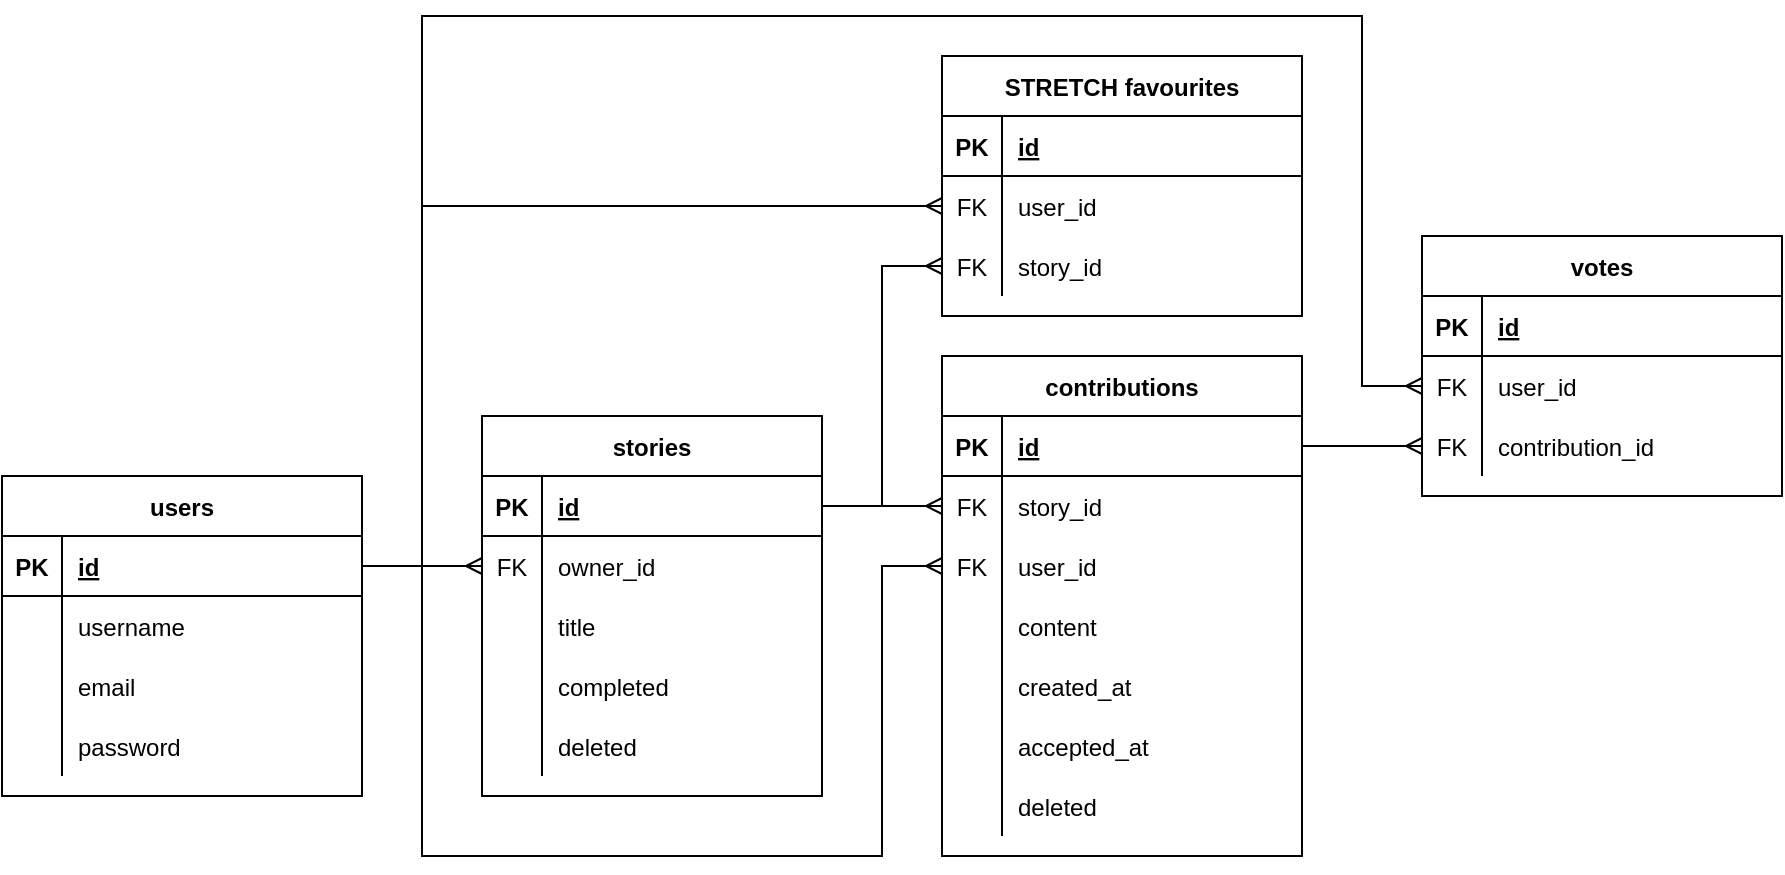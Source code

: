 <mxfile version="13.6.2" type="device"><diagram id="e2hzRdxFY9oOMqWA92Y7" name="Page-1"><mxGraphModel dx="1113" dy="1941" grid="1" gridSize="10" guides="1" tooltips="1" connect="1" arrows="1" fold="1" page="1" pageScale="1" pageWidth="850" pageHeight="1100" math="0" shadow="0"><root><mxCell id="0"/><mxCell id="1" parent="0"/><mxCell id="OnnfBjXGc6DEA2GhxtUU-66" style="edgeStyle=orthogonalEdgeStyle;rounded=0;orthogonalLoop=1;jettySize=auto;html=1;entryX=0;entryY=0.5;entryDx=0;entryDy=0;endArrow=ERmany;endFill=0;exitX=1;exitY=0.5;exitDx=0;exitDy=0;" edge="1" parent="1" source="OnnfBjXGc6DEA2GhxtUU-29" target="OnnfBjXGc6DEA2GhxtUU-8"><mxGeometry relative="1" as="geometry"><mxPoint x="10" y="275" as="sourcePoint"/><Array as="points"/></mxGeometry></mxCell><mxCell id="OnnfBjXGc6DEA2GhxtUU-82" style="edgeStyle=orthogonalEdgeStyle;rounded=0;orthogonalLoop=1;jettySize=auto;html=1;exitX=1;exitY=0.5;exitDx=0;exitDy=0;endArrow=ERmany;endFill=0;entryX=0;entryY=0.5;entryDx=0;entryDy=0;" edge="1" parent="1" source="OnnfBjXGc6DEA2GhxtUU-2" target="OnnfBjXGc6DEA2GhxtUU-54"><mxGeometry relative="1" as="geometry"><Array as="points"><mxPoint x="310" y="245"/><mxPoint x="310" y="245"/></Array></mxGeometry></mxCell><mxCell id="OnnfBjXGc6DEA2GhxtUU-83" style="edgeStyle=orthogonalEdgeStyle;rounded=0;orthogonalLoop=1;jettySize=auto;html=1;endArrow=ERmany;endFill=0;entryX=0;entryY=0.5;entryDx=0;entryDy=0;exitX=1;exitY=0.5;exitDx=0;exitDy=0;" edge="1" parent="1" source="OnnfBjXGc6DEA2GhxtUU-29" target="OnnfBjXGc6DEA2GhxtUU-19"><mxGeometry relative="1" as="geometry"><mxPoint x="300" y="280" as="targetPoint"/><mxPoint x="50" y="275" as="sourcePoint"/><Array as="points"><mxPoint x="90" y="275"/><mxPoint x="90"/><mxPoint x="560"/><mxPoint x="560" y="185"/></Array></mxGeometry></mxCell><mxCell id="OnnfBjXGc6DEA2GhxtUU-84" style="edgeStyle=orthogonalEdgeStyle;rounded=0;orthogonalLoop=1;jettySize=auto;html=1;entryX=0;entryY=0.5;entryDx=0;entryDy=0;endArrow=ERmany;endFill=0;exitX=1;exitY=0.5;exitDx=0;exitDy=0;" edge="1" parent="1" source="OnnfBjXGc6DEA2GhxtUU-29" target="OnnfBjXGc6DEA2GhxtUU-45"><mxGeometry relative="1" as="geometry"><mxPoint x="60" y="275" as="sourcePoint"/><Array as="points"><mxPoint x="90" y="275"/><mxPoint x="90" y="420"/><mxPoint x="320" y="420"/><mxPoint x="320" y="275"/></Array></mxGeometry></mxCell><mxCell id="OnnfBjXGc6DEA2GhxtUU-41" value="contributions" style="shape=table;startSize=30;container=1;collapsible=1;childLayout=tableLayout;fixedRows=1;rowLines=0;fontStyle=1;align=center;resizeLast=1;" vertex="1" parent="1"><mxGeometry x="350" y="170" width="180" height="250" as="geometry"/></mxCell><mxCell id="OnnfBjXGc6DEA2GhxtUU-42" value="" style="shape=partialRectangle;collapsible=0;dropTarget=0;pointerEvents=0;fillColor=none;top=0;left=0;bottom=1;right=0;points=[[0,0.5],[1,0.5]];portConstraint=eastwest;" vertex="1" parent="OnnfBjXGc6DEA2GhxtUU-41"><mxGeometry y="30" width="180" height="30" as="geometry"/></mxCell><mxCell id="OnnfBjXGc6DEA2GhxtUU-43" value="PK" style="shape=partialRectangle;connectable=0;fillColor=none;top=0;left=0;bottom=0;right=0;fontStyle=1;overflow=hidden;" vertex="1" parent="OnnfBjXGc6DEA2GhxtUU-42"><mxGeometry width="30" height="30" as="geometry"/></mxCell><mxCell id="OnnfBjXGc6DEA2GhxtUU-44" value="id" style="shape=partialRectangle;connectable=0;fillColor=none;top=0;left=0;bottom=0;right=0;align=left;spacingLeft=6;fontStyle=5;overflow=hidden;" vertex="1" parent="OnnfBjXGc6DEA2GhxtUU-42"><mxGeometry x="30" width="150" height="30" as="geometry"/></mxCell><mxCell id="OnnfBjXGc6DEA2GhxtUU-54" style="shape=partialRectangle;collapsible=0;dropTarget=0;pointerEvents=0;fillColor=none;top=0;left=0;bottom=0;right=0;points=[[0,0.5],[1,0.5]];portConstraint=eastwest;" vertex="1" parent="OnnfBjXGc6DEA2GhxtUU-41"><mxGeometry y="60" width="180" height="30" as="geometry"/></mxCell><mxCell id="OnnfBjXGc6DEA2GhxtUU-55" value="FK" style="shape=partialRectangle;connectable=0;fillColor=none;top=0;left=0;bottom=0;right=0;editable=1;overflow=hidden;" vertex="1" parent="OnnfBjXGc6DEA2GhxtUU-54"><mxGeometry width="30" height="30" as="geometry"/></mxCell><mxCell id="OnnfBjXGc6DEA2GhxtUU-56" value="story_id" style="shape=partialRectangle;connectable=0;fillColor=none;top=0;left=0;bottom=0;right=0;align=left;spacingLeft=6;overflow=hidden;" vertex="1" parent="OnnfBjXGc6DEA2GhxtUU-54"><mxGeometry x="30" width="150" height="30" as="geometry"/></mxCell><mxCell id="OnnfBjXGc6DEA2GhxtUU-45" value="" style="shape=partialRectangle;collapsible=0;dropTarget=0;pointerEvents=0;fillColor=none;top=0;left=0;bottom=0;right=0;points=[[0,0.5],[1,0.5]];portConstraint=eastwest;" vertex="1" parent="OnnfBjXGc6DEA2GhxtUU-41"><mxGeometry y="90" width="180" height="30" as="geometry"/></mxCell><mxCell id="OnnfBjXGc6DEA2GhxtUU-46" value="FK" style="shape=partialRectangle;connectable=0;fillColor=none;top=0;left=0;bottom=0;right=0;editable=1;overflow=hidden;" vertex="1" parent="OnnfBjXGc6DEA2GhxtUU-45"><mxGeometry width="30" height="30" as="geometry"/></mxCell><mxCell id="OnnfBjXGc6DEA2GhxtUU-47" value="user_id" style="shape=partialRectangle;connectable=0;fillColor=none;top=0;left=0;bottom=0;right=0;align=left;spacingLeft=6;overflow=hidden;" vertex="1" parent="OnnfBjXGc6DEA2GhxtUU-45"><mxGeometry x="30" width="150" height="30" as="geometry"/></mxCell><mxCell id="OnnfBjXGc6DEA2GhxtUU-57" style="shape=partialRectangle;collapsible=0;dropTarget=0;pointerEvents=0;fillColor=none;top=0;left=0;bottom=0;right=0;points=[[0,0.5],[1,0.5]];portConstraint=eastwest;" vertex="1" parent="OnnfBjXGc6DEA2GhxtUU-41"><mxGeometry y="120" width="180" height="30" as="geometry"/></mxCell><mxCell id="OnnfBjXGc6DEA2GhxtUU-58" style="shape=partialRectangle;connectable=0;fillColor=none;top=0;left=0;bottom=0;right=0;editable=1;overflow=hidden;" vertex="1" parent="OnnfBjXGc6DEA2GhxtUU-57"><mxGeometry width="30" height="30" as="geometry"/></mxCell><mxCell id="OnnfBjXGc6DEA2GhxtUU-59" value="content" style="shape=partialRectangle;connectable=0;fillColor=none;top=0;left=0;bottom=0;right=0;align=left;spacingLeft=6;overflow=hidden;" vertex="1" parent="OnnfBjXGc6DEA2GhxtUU-57"><mxGeometry x="30" width="150" height="30" as="geometry"/></mxCell><mxCell id="OnnfBjXGc6DEA2GhxtUU-48" value="" style="shape=partialRectangle;collapsible=0;dropTarget=0;pointerEvents=0;fillColor=none;top=0;left=0;bottom=0;right=0;points=[[0,0.5],[1,0.5]];portConstraint=eastwest;" vertex="1" parent="OnnfBjXGc6DEA2GhxtUU-41"><mxGeometry y="150" width="180" height="30" as="geometry"/></mxCell><mxCell id="OnnfBjXGc6DEA2GhxtUU-49" value="" style="shape=partialRectangle;connectable=0;fillColor=none;top=0;left=0;bottom=0;right=0;editable=1;overflow=hidden;" vertex="1" parent="OnnfBjXGc6DEA2GhxtUU-48"><mxGeometry width="30" height="30" as="geometry"/></mxCell><mxCell id="OnnfBjXGc6DEA2GhxtUU-50" value="created_at" style="shape=partialRectangle;connectable=0;fillColor=none;top=0;left=0;bottom=0;right=0;align=left;spacingLeft=6;overflow=hidden;" vertex="1" parent="OnnfBjXGc6DEA2GhxtUU-48"><mxGeometry x="30" width="150" height="30" as="geometry"/></mxCell><mxCell id="OnnfBjXGc6DEA2GhxtUU-51" value="" style="shape=partialRectangle;collapsible=0;dropTarget=0;pointerEvents=0;fillColor=none;top=0;left=0;bottom=0;right=0;points=[[0,0.5],[1,0.5]];portConstraint=eastwest;" vertex="1" parent="OnnfBjXGc6DEA2GhxtUU-41"><mxGeometry y="180" width="180" height="30" as="geometry"/></mxCell><mxCell id="OnnfBjXGc6DEA2GhxtUU-52" value="" style="shape=partialRectangle;connectable=0;fillColor=none;top=0;left=0;bottom=0;right=0;editable=1;overflow=hidden;" vertex="1" parent="OnnfBjXGc6DEA2GhxtUU-51"><mxGeometry width="30" height="30" as="geometry"/></mxCell><mxCell id="OnnfBjXGc6DEA2GhxtUU-53" value="accepted_at" style="shape=partialRectangle;connectable=0;fillColor=none;top=0;left=0;bottom=0;right=0;align=left;spacingLeft=6;overflow=hidden;" vertex="1" parent="OnnfBjXGc6DEA2GhxtUU-51"><mxGeometry x="30" width="150" height="30" as="geometry"/></mxCell><mxCell id="OnnfBjXGc6DEA2GhxtUU-118" style="shape=partialRectangle;collapsible=0;dropTarget=0;pointerEvents=0;fillColor=none;top=0;left=0;bottom=0;right=0;points=[[0,0.5],[1,0.5]];portConstraint=eastwest;" vertex="1" parent="OnnfBjXGc6DEA2GhxtUU-41"><mxGeometry y="210" width="180" height="30" as="geometry"/></mxCell><mxCell id="OnnfBjXGc6DEA2GhxtUU-119" style="shape=partialRectangle;connectable=0;fillColor=none;top=0;left=0;bottom=0;right=0;editable=1;overflow=hidden;" vertex="1" parent="OnnfBjXGc6DEA2GhxtUU-118"><mxGeometry width="30" height="30" as="geometry"/></mxCell><mxCell id="OnnfBjXGc6DEA2GhxtUU-120" value="deleted" style="shape=partialRectangle;connectable=0;fillColor=none;top=0;left=0;bottom=0;right=0;align=left;spacingLeft=6;overflow=hidden;" vertex="1" parent="OnnfBjXGc6DEA2GhxtUU-118"><mxGeometry x="30" width="150" height="30" as="geometry"/></mxCell><mxCell id="OnnfBjXGc6DEA2GhxtUU-1" value="stories" style="shape=table;startSize=30;container=1;collapsible=1;childLayout=tableLayout;fixedRows=1;rowLines=0;fontStyle=1;align=center;resizeLast=1;" vertex="1" parent="1"><mxGeometry x="120" y="200" width="170" height="190" as="geometry"/></mxCell><mxCell id="OnnfBjXGc6DEA2GhxtUU-2" value="" style="shape=partialRectangle;collapsible=0;dropTarget=0;pointerEvents=0;fillColor=none;top=0;left=0;bottom=1;right=0;points=[[0,0.5],[1,0.5]];portConstraint=eastwest;" vertex="1" parent="OnnfBjXGc6DEA2GhxtUU-1"><mxGeometry y="30" width="170" height="30" as="geometry"/></mxCell><mxCell id="OnnfBjXGc6DEA2GhxtUU-3" value="PK" style="shape=partialRectangle;connectable=0;fillColor=none;top=0;left=0;bottom=0;right=0;fontStyle=1;overflow=hidden;" vertex="1" parent="OnnfBjXGc6DEA2GhxtUU-2"><mxGeometry width="30" height="30" as="geometry"/></mxCell><mxCell id="OnnfBjXGc6DEA2GhxtUU-4" value="id" style="shape=partialRectangle;connectable=0;fillColor=none;top=0;left=0;bottom=0;right=0;align=left;spacingLeft=6;fontStyle=5;overflow=hidden;" vertex="1" parent="OnnfBjXGc6DEA2GhxtUU-2"><mxGeometry x="30" width="140" height="30" as="geometry"/></mxCell><mxCell id="OnnfBjXGc6DEA2GhxtUU-8" value="" style="shape=partialRectangle;collapsible=0;dropTarget=0;pointerEvents=0;fillColor=none;top=0;left=0;bottom=0;right=0;points=[[0,0.5],[1,0.5]];portConstraint=eastwest;" vertex="1" parent="OnnfBjXGc6DEA2GhxtUU-1"><mxGeometry y="60" width="170" height="30" as="geometry"/></mxCell><mxCell id="OnnfBjXGc6DEA2GhxtUU-9" value="FK" style="shape=partialRectangle;connectable=0;fillColor=none;top=0;left=0;bottom=0;right=0;editable=1;overflow=hidden;" vertex="1" parent="OnnfBjXGc6DEA2GhxtUU-8"><mxGeometry width="30" height="30" as="geometry"/></mxCell><mxCell id="OnnfBjXGc6DEA2GhxtUU-10" value="owner_id" style="shape=partialRectangle;connectable=0;fillColor=none;top=0;left=0;bottom=0;right=0;align=left;spacingLeft=6;overflow=hidden;" vertex="1" parent="OnnfBjXGc6DEA2GhxtUU-8"><mxGeometry x="30" width="140" height="30" as="geometry"/></mxCell><mxCell id="OnnfBjXGc6DEA2GhxtUU-5" value="" style="shape=partialRectangle;collapsible=0;dropTarget=0;pointerEvents=0;fillColor=none;top=0;left=0;bottom=0;right=0;points=[[0,0.5],[1,0.5]];portConstraint=eastwest;" vertex="1" parent="OnnfBjXGc6DEA2GhxtUU-1"><mxGeometry y="90" width="170" height="30" as="geometry"/></mxCell><mxCell id="OnnfBjXGc6DEA2GhxtUU-6" value="" style="shape=partialRectangle;connectable=0;fillColor=none;top=0;left=0;bottom=0;right=0;editable=1;overflow=hidden;" vertex="1" parent="OnnfBjXGc6DEA2GhxtUU-5"><mxGeometry width="30" height="30" as="geometry"/></mxCell><mxCell id="OnnfBjXGc6DEA2GhxtUU-7" value="title" style="shape=partialRectangle;connectable=0;fillColor=none;top=0;left=0;bottom=0;right=0;align=left;spacingLeft=6;overflow=hidden;" vertex="1" parent="OnnfBjXGc6DEA2GhxtUU-5"><mxGeometry x="30" width="140" height="30" as="geometry"/></mxCell><mxCell id="OnnfBjXGc6DEA2GhxtUU-11" value="" style="shape=partialRectangle;collapsible=0;dropTarget=0;pointerEvents=0;fillColor=none;top=0;left=0;bottom=0;right=0;points=[[0,0.5],[1,0.5]];portConstraint=eastwest;" vertex="1" parent="OnnfBjXGc6DEA2GhxtUU-1"><mxGeometry y="120" width="170" height="30" as="geometry"/></mxCell><mxCell id="OnnfBjXGc6DEA2GhxtUU-12" value="" style="shape=partialRectangle;connectable=0;fillColor=none;top=0;left=0;bottom=0;right=0;editable=1;overflow=hidden;" vertex="1" parent="OnnfBjXGc6DEA2GhxtUU-11"><mxGeometry width="30" height="30" as="geometry"/></mxCell><mxCell id="OnnfBjXGc6DEA2GhxtUU-13" value="completed" style="shape=partialRectangle;connectable=0;fillColor=none;top=0;left=0;bottom=0;right=0;align=left;spacingLeft=6;overflow=hidden;" vertex="1" parent="OnnfBjXGc6DEA2GhxtUU-11"><mxGeometry x="30" width="140" height="30" as="geometry"/></mxCell><mxCell id="OnnfBjXGc6DEA2GhxtUU-115" style="shape=partialRectangle;collapsible=0;dropTarget=0;pointerEvents=0;fillColor=none;top=0;left=0;bottom=0;right=0;points=[[0,0.5],[1,0.5]];portConstraint=eastwest;" vertex="1" parent="OnnfBjXGc6DEA2GhxtUU-1"><mxGeometry y="150" width="170" height="30" as="geometry"/></mxCell><mxCell id="OnnfBjXGc6DEA2GhxtUU-116" style="shape=partialRectangle;connectable=0;fillColor=none;top=0;left=0;bottom=0;right=0;editable=1;overflow=hidden;" vertex="1" parent="OnnfBjXGc6DEA2GhxtUU-115"><mxGeometry width="30" height="30" as="geometry"/></mxCell><mxCell id="OnnfBjXGc6DEA2GhxtUU-117" value="deleted" style="shape=partialRectangle;connectable=0;fillColor=none;top=0;left=0;bottom=0;right=0;align=left;spacingLeft=6;overflow=hidden;" vertex="1" parent="OnnfBjXGc6DEA2GhxtUU-115"><mxGeometry x="30" width="140" height="30" as="geometry"/></mxCell><mxCell id="OnnfBjXGc6DEA2GhxtUU-86" style="edgeStyle=orthogonalEdgeStyle;rounded=0;orthogonalLoop=1;jettySize=auto;html=1;exitX=1;exitY=0.5;exitDx=0;exitDy=0;endArrow=ERmany;endFill=0;entryX=0;entryY=0.5;entryDx=0;entryDy=0;" edge="1" parent="1" source="OnnfBjXGc6DEA2GhxtUU-42" target="OnnfBjXGc6DEA2GhxtUU-22"><mxGeometry relative="1" as="geometry"><Array as="points"><mxPoint x="570" y="215"/><mxPoint x="570" y="215"/></Array></mxGeometry></mxCell><mxCell id="OnnfBjXGc6DEA2GhxtUU-100" style="edgeStyle=orthogonalEdgeStyle;rounded=0;orthogonalLoop=1;jettySize=auto;html=1;exitX=1;exitY=0.5;exitDx=0;exitDy=0;entryX=0;entryY=0.5;entryDx=0;entryDy=0;endArrow=ERmany;endFill=0;" edge="1" parent="1" source="OnnfBjXGc6DEA2GhxtUU-29" target="OnnfBjXGc6DEA2GhxtUU-91"><mxGeometry relative="1" as="geometry"><Array as="points"><mxPoint x="90" y="275"/><mxPoint x="90" y="95"/></Array></mxGeometry></mxCell><mxCell id="OnnfBjXGc6DEA2GhxtUU-101" style="edgeStyle=orthogonalEdgeStyle;rounded=0;orthogonalLoop=1;jettySize=auto;html=1;exitX=1;exitY=0.5;exitDx=0;exitDy=0;entryX=0;entryY=0.5;entryDx=0;entryDy=0;endArrow=ERmany;endFill=0;" edge="1" parent="1" source="OnnfBjXGc6DEA2GhxtUU-2" target="OnnfBjXGc6DEA2GhxtUU-94"><mxGeometry relative="1" as="geometry"/></mxCell><mxCell id="OnnfBjXGc6DEA2GhxtUU-87" value="STRETCH favourites" style="shape=table;startSize=30;container=1;collapsible=1;childLayout=tableLayout;fixedRows=1;rowLines=0;fontStyle=1;align=center;resizeLast=1;" vertex="1" parent="1"><mxGeometry x="350" y="20" width="180" height="130" as="geometry"/></mxCell><mxCell id="OnnfBjXGc6DEA2GhxtUU-88" value="" style="shape=partialRectangle;collapsible=0;dropTarget=0;pointerEvents=0;fillColor=none;top=0;left=0;bottom=1;right=0;points=[[0,0.5],[1,0.5]];portConstraint=eastwest;" vertex="1" parent="OnnfBjXGc6DEA2GhxtUU-87"><mxGeometry y="30" width="180" height="30" as="geometry"/></mxCell><mxCell id="OnnfBjXGc6DEA2GhxtUU-89" value="PK" style="shape=partialRectangle;connectable=0;fillColor=none;top=0;left=0;bottom=0;right=0;fontStyle=1;overflow=hidden;" vertex="1" parent="OnnfBjXGc6DEA2GhxtUU-88"><mxGeometry width="30" height="30" as="geometry"/></mxCell><mxCell id="OnnfBjXGc6DEA2GhxtUU-90" value="id" style="shape=partialRectangle;connectable=0;fillColor=none;top=0;left=0;bottom=0;right=0;align=left;spacingLeft=6;fontStyle=5;overflow=hidden;" vertex="1" parent="OnnfBjXGc6DEA2GhxtUU-88"><mxGeometry x="30" width="150" height="30" as="geometry"/></mxCell><mxCell id="OnnfBjXGc6DEA2GhxtUU-91" value="" style="shape=partialRectangle;collapsible=0;dropTarget=0;pointerEvents=0;fillColor=none;top=0;left=0;bottom=0;right=0;points=[[0,0.5],[1,0.5]];portConstraint=eastwest;" vertex="1" parent="OnnfBjXGc6DEA2GhxtUU-87"><mxGeometry y="60" width="180" height="30" as="geometry"/></mxCell><mxCell id="OnnfBjXGc6DEA2GhxtUU-92" value="FK" style="shape=partialRectangle;connectable=0;fillColor=none;top=0;left=0;bottom=0;right=0;editable=1;overflow=hidden;" vertex="1" parent="OnnfBjXGc6DEA2GhxtUU-91"><mxGeometry width="30" height="30" as="geometry"/></mxCell><mxCell id="OnnfBjXGc6DEA2GhxtUU-93" value="user_id" style="shape=partialRectangle;connectable=0;fillColor=none;top=0;left=0;bottom=0;right=0;align=left;spacingLeft=6;overflow=hidden;" vertex="1" parent="OnnfBjXGc6DEA2GhxtUU-91"><mxGeometry x="30" width="150" height="30" as="geometry"/></mxCell><mxCell id="OnnfBjXGc6DEA2GhxtUU-94" value="" style="shape=partialRectangle;collapsible=0;dropTarget=0;pointerEvents=0;fillColor=none;top=0;left=0;bottom=0;right=0;points=[[0,0.5],[1,0.5]];portConstraint=eastwest;" vertex="1" parent="OnnfBjXGc6DEA2GhxtUU-87"><mxGeometry y="90" width="180" height="30" as="geometry"/></mxCell><mxCell id="OnnfBjXGc6DEA2GhxtUU-95" value="FK" style="shape=partialRectangle;connectable=0;fillColor=none;top=0;left=0;bottom=0;right=0;editable=1;overflow=hidden;" vertex="1" parent="OnnfBjXGc6DEA2GhxtUU-94"><mxGeometry width="30" height="30" as="geometry"/></mxCell><mxCell id="OnnfBjXGc6DEA2GhxtUU-96" value="story_id" style="shape=partialRectangle;connectable=0;fillColor=none;top=0;left=0;bottom=0;right=0;align=left;spacingLeft=6;overflow=hidden;" vertex="1" parent="OnnfBjXGc6DEA2GhxtUU-94"><mxGeometry x="30" width="150" height="30" as="geometry"/></mxCell><mxCell id="OnnfBjXGc6DEA2GhxtUU-28" value="users" style="shape=table;startSize=30;container=1;collapsible=1;childLayout=tableLayout;fixedRows=1;rowLines=0;fontStyle=1;align=center;resizeLast=1;" vertex="1" parent="1"><mxGeometry x="-120" y="230" width="180" height="160" as="geometry"/></mxCell><mxCell id="OnnfBjXGc6DEA2GhxtUU-29" value="" style="shape=partialRectangle;collapsible=0;dropTarget=0;pointerEvents=0;fillColor=none;top=0;left=0;bottom=1;right=0;points=[[0,0.5],[1,0.5]];portConstraint=eastwest;" vertex="1" parent="OnnfBjXGc6DEA2GhxtUU-28"><mxGeometry y="30" width="180" height="30" as="geometry"/></mxCell><mxCell id="OnnfBjXGc6DEA2GhxtUU-30" value="PK" style="shape=partialRectangle;connectable=0;fillColor=none;top=0;left=0;bottom=0;right=0;fontStyle=1;overflow=hidden;" vertex="1" parent="OnnfBjXGc6DEA2GhxtUU-29"><mxGeometry width="30" height="30" as="geometry"/></mxCell><mxCell id="OnnfBjXGc6DEA2GhxtUU-31" value="id" style="shape=partialRectangle;connectable=0;fillColor=none;top=0;left=0;bottom=0;right=0;align=left;spacingLeft=6;fontStyle=5;overflow=hidden;" vertex="1" parent="OnnfBjXGc6DEA2GhxtUU-29"><mxGeometry x="30" width="150" height="30" as="geometry"/></mxCell><mxCell id="OnnfBjXGc6DEA2GhxtUU-32" value="" style="shape=partialRectangle;collapsible=0;dropTarget=0;pointerEvents=0;fillColor=none;top=0;left=0;bottom=0;right=0;points=[[0,0.5],[1,0.5]];portConstraint=eastwest;" vertex="1" parent="OnnfBjXGc6DEA2GhxtUU-28"><mxGeometry y="60" width="180" height="30" as="geometry"/></mxCell><mxCell id="OnnfBjXGc6DEA2GhxtUU-33" value="" style="shape=partialRectangle;connectable=0;fillColor=none;top=0;left=0;bottom=0;right=0;editable=1;overflow=hidden;" vertex="1" parent="OnnfBjXGc6DEA2GhxtUU-32"><mxGeometry width="30" height="30" as="geometry"/></mxCell><mxCell id="OnnfBjXGc6DEA2GhxtUU-34" value="username" style="shape=partialRectangle;connectable=0;fillColor=none;top=0;left=0;bottom=0;right=0;align=left;spacingLeft=6;overflow=hidden;" vertex="1" parent="OnnfBjXGc6DEA2GhxtUU-32"><mxGeometry x="30" width="150" height="30" as="geometry"/></mxCell><mxCell id="OnnfBjXGc6DEA2GhxtUU-35" value="" style="shape=partialRectangle;collapsible=0;dropTarget=0;pointerEvents=0;fillColor=none;top=0;left=0;bottom=0;right=0;points=[[0,0.5],[1,0.5]];portConstraint=eastwest;" vertex="1" parent="OnnfBjXGc6DEA2GhxtUU-28"><mxGeometry y="90" width="180" height="30" as="geometry"/></mxCell><mxCell id="OnnfBjXGc6DEA2GhxtUU-36" value="" style="shape=partialRectangle;connectable=0;fillColor=none;top=0;left=0;bottom=0;right=0;editable=1;overflow=hidden;" vertex="1" parent="OnnfBjXGc6DEA2GhxtUU-35"><mxGeometry width="30" height="30" as="geometry"/></mxCell><mxCell id="OnnfBjXGc6DEA2GhxtUU-37" value="email" style="shape=partialRectangle;connectable=0;fillColor=none;top=0;left=0;bottom=0;right=0;align=left;spacingLeft=6;overflow=hidden;" vertex="1" parent="OnnfBjXGc6DEA2GhxtUU-35"><mxGeometry x="30" width="150" height="30" as="geometry"/></mxCell><mxCell id="OnnfBjXGc6DEA2GhxtUU-38" value="" style="shape=partialRectangle;collapsible=0;dropTarget=0;pointerEvents=0;fillColor=none;top=0;left=0;bottom=0;right=0;points=[[0,0.5],[1,0.5]];portConstraint=eastwest;" vertex="1" parent="OnnfBjXGc6DEA2GhxtUU-28"><mxGeometry y="120" width="180" height="30" as="geometry"/></mxCell><mxCell id="OnnfBjXGc6DEA2GhxtUU-39" value="" style="shape=partialRectangle;connectable=0;fillColor=none;top=0;left=0;bottom=0;right=0;editable=1;overflow=hidden;" vertex="1" parent="OnnfBjXGc6DEA2GhxtUU-38"><mxGeometry width="30" height="30" as="geometry"/></mxCell><mxCell id="OnnfBjXGc6DEA2GhxtUU-40" value="password" style="shape=partialRectangle;connectable=0;fillColor=none;top=0;left=0;bottom=0;right=0;align=left;spacingLeft=6;overflow=hidden;" vertex="1" parent="OnnfBjXGc6DEA2GhxtUU-38"><mxGeometry x="30" width="150" height="30" as="geometry"/></mxCell><mxCell id="OnnfBjXGc6DEA2GhxtUU-15" value="votes" style="shape=table;startSize=30;container=1;collapsible=1;childLayout=tableLayout;fixedRows=1;rowLines=0;fontStyle=1;align=center;resizeLast=1;" vertex="1" parent="1"><mxGeometry x="590" y="110" width="180" height="130" as="geometry"/></mxCell><mxCell id="OnnfBjXGc6DEA2GhxtUU-16" value="" style="shape=partialRectangle;collapsible=0;dropTarget=0;pointerEvents=0;fillColor=none;top=0;left=0;bottom=1;right=0;points=[[0,0.5],[1,0.5]];portConstraint=eastwest;" vertex="1" parent="OnnfBjXGc6DEA2GhxtUU-15"><mxGeometry y="30" width="180" height="30" as="geometry"/></mxCell><mxCell id="OnnfBjXGc6DEA2GhxtUU-17" value="PK" style="shape=partialRectangle;connectable=0;fillColor=none;top=0;left=0;bottom=0;right=0;fontStyle=1;overflow=hidden;" vertex="1" parent="OnnfBjXGc6DEA2GhxtUU-16"><mxGeometry width="30" height="30" as="geometry"/></mxCell><mxCell id="OnnfBjXGc6DEA2GhxtUU-18" value="id" style="shape=partialRectangle;connectable=0;fillColor=none;top=0;left=0;bottom=0;right=0;align=left;spacingLeft=6;fontStyle=5;overflow=hidden;" vertex="1" parent="OnnfBjXGc6DEA2GhxtUU-16"><mxGeometry x="30" width="150" height="30" as="geometry"/></mxCell><mxCell id="OnnfBjXGc6DEA2GhxtUU-19" value="" style="shape=partialRectangle;collapsible=0;dropTarget=0;pointerEvents=0;fillColor=none;top=0;left=0;bottom=0;right=0;points=[[0,0.5],[1,0.5]];portConstraint=eastwest;" vertex="1" parent="OnnfBjXGc6DEA2GhxtUU-15"><mxGeometry y="60" width="180" height="30" as="geometry"/></mxCell><mxCell id="OnnfBjXGc6DEA2GhxtUU-20" value="FK" style="shape=partialRectangle;connectable=0;fillColor=none;top=0;left=0;bottom=0;right=0;editable=1;overflow=hidden;" vertex="1" parent="OnnfBjXGc6DEA2GhxtUU-19"><mxGeometry width="30" height="30" as="geometry"/></mxCell><mxCell id="OnnfBjXGc6DEA2GhxtUU-21" value="user_id" style="shape=partialRectangle;connectable=0;fillColor=none;top=0;left=0;bottom=0;right=0;align=left;spacingLeft=6;overflow=hidden;" vertex="1" parent="OnnfBjXGc6DEA2GhxtUU-19"><mxGeometry x="30" width="150" height="30" as="geometry"/></mxCell><mxCell id="OnnfBjXGc6DEA2GhxtUU-22" value="" style="shape=partialRectangle;collapsible=0;dropTarget=0;pointerEvents=0;fillColor=none;top=0;left=0;bottom=0;right=0;points=[[0,0.5],[1,0.5]];portConstraint=eastwest;" vertex="1" parent="OnnfBjXGc6DEA2GhxtUU-15"><mxGeometry y="90" width="180" height="30" as="geometry"/></mxCell><mxCell id="OnnfBjXGc6DEA2GhxtUU-23" value="FK" style="shape=partialRectangle;connectable=0;fillColor=none;top=0;left=0;bottom=0;right=0;editable=1;overflow=hidden;" vertex="1" parent="OnnfBjXGc6DEA2GhxtUU-22"><mxGeometry width="30" height="30" as="geometry"/></mxCell><mxCell id="OnnfBjXGc6DEA2GhxtUU-24" value="contribution_id" style="shape=partialRectangle;connectable=0;fillColor=none;top=0;left=0;bottom=0;right=0;align=left;spacingLeft=6;overflow=hidden;" vertex="1" parent="OnnfBjXGc6DEA2GhxtUU-22"><mxGeometry x="30" width="150" height="30" as="geometry"/></mxCell></root></mxGraphModel></diagram></mxfile>